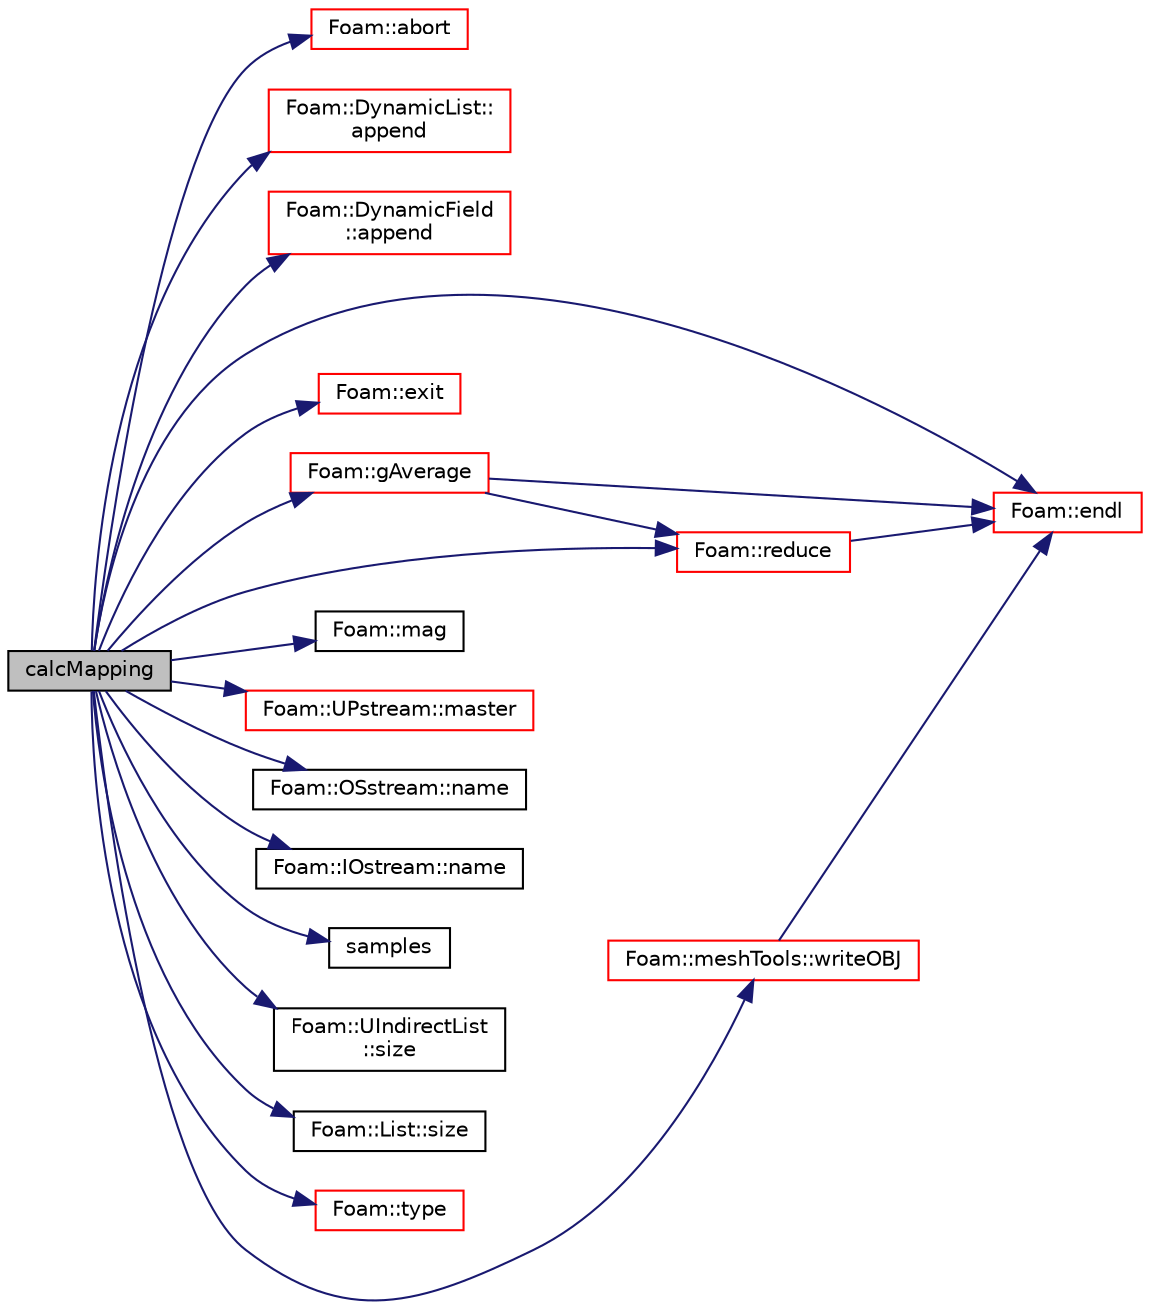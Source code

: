digraph "calcMapping"
{
  bgcolor="transparent";
  edge [fontname="Helvetica",fontsize="10",labelfontname="Helvetica",labelfontsize="10"];
  node [fontname="Helvetica",fontsize="10",shape=record];
  rankdir="LR";
  Node1 [label="calcMapping",height=0.2,width=0.4,color="black", fillcolor="grey75", style="filled", fontcolor="black"];
  Node1 -> Node2 [color="midnightblue",fontsize="10",style="solid",fontname="Helvetica"];
  Node2 [label="Foam::abort",height=0.2,width=0.4,color="red",URL="$a10974.html#a447107a607d03e417307c203fa5fb44b"];
  Node1 -> Node3 [color="midnightblue",fontsize="10",style="solid",fontname="Helvetica"];
  Node3 [label="Foam::DynamicList::\lappend",height=0.2,width=0.4,color="red",URL="$a00613.html#a7b67b42af715604376ad63a681dee6d8",tooltip="Append an element at the end of the list. "];
  Node1 -> Node4 [color="midnightblue",fontsize="10",style="solid",fontname="Helvetica"];
  Node4 [label="Foam::DynamicField\l::append",height=0.2,width=0.4,color="red",URL="$a00606.html#a13502d5ef5b1f4dd51744972bd50c759",tooltip="Append an element at the end of the list. "];
  Node1 -> Node5 [color="midnightblue",fontsize="10",style="solid",fontname="Helvetica"];
  Node5 [label="Foam::endl",height=0.2,width=0.4,color="red",URL="$a10974.html#a2db8fe02a0d3909e9351bb4275b23ce4",tooltip="Add newline and flush stream. "];
  Node1 -> Node6 [color="midnightblue",fontsize="10",style="solid",fontname="Helvetica"];
  Node6 [label="Foam::exit",height=0.2,width=0.4,color="red",URL="$a10974.html#a06ca7250d8e89caf05243ec094843642"];
  Node1 -> Node7 [color="midnightblue",fontsize="10",style="solid",fontname="Helvetica"];
  Node7 [label="Foam::gAverage",height=0.2,width=0.4,color="red",URL="$a10974.html#ab45e56189711a2e5cdd381a0e2b6cc5c"];
  Node7 -> Node5 [color="midnightblue",fontsize="10",style="solid",fontname="Helvetica"];
  Node7 -> Node8 [color="midnightblue",fontsize="10",style="solid",fontname="Helvetica"];
  Node8 [label="Foam::reduce",height=0.2,width=0.4,color="red",URL="$a10974.html#a7ffd6af4acc2eb9ba72ee296b5ecda23"];
  Node8 -> Node5 [color="midnightblue",fontsize="10",style="solid",fontname="Helvetica"];
  Node1 -> Node9 [color="midnightblue",fontsize="10",style="solid",fontname="Helvetica"];
  Node9 [label="Foam::mag",height=0.2,width=0.4,color="black",URL="$a10974.html#a929da2a3fdcf3dacbbe0487d3a330dae"];
  Node1 -> Node10 [color="midnightblue",fontsize="10",style="solid",fontname="Helvetica"];
  Node10 [label="Foam::UPstream::master",height=0.2,width=0.4,color="red",URL="$a02862.html#a36af549940a0aae3733774649594489f",tooltip="Am I the master process. "];
  Node1 -> Node11 [color="midnightblue",fontsize="10",style="solid",fontname="Helvetica"];
  Node11 [label="Foam::OSstream::name",height=0.2,width=0.4,color="black",URL="$a01773.html#ab27acd1d200f0d245337451aa2f31517",tooltip="Return the name of the stream. "];
  Node1 -> Node12 [color="midnightblue",fontsize="10",style="solid",fontname="Helvetica"];
  Node12 [label="Foam::IOstream::name",height=0.2,width=0.4,color="black",URL="$a01203.html#ab27acd1d200f0d245337451aa2f31517",tooltip="Return the name of the stream. "];
  Node1 -> Node8 [color="midnightblue",fontsize="10",style="solid",fontname="Helvetica"];
  Node1 -> Node13 [color="midnightblue",fontsize="10",style="solid",fontname="Helvetica"];
  Node13 [label="samples",height=0.2,width=0.4,color="black",URL="$a04528.html#a14d38e99c2caf50fd9f0aa0d5ef88e3b"];
  Node1 -> Node14 [color="midnightblue",fontsize="10",style="solid",fontname="Helvetica"];
  Node14 [label="Foam::UIndirectList\l::size",height=0.2,width=0.4,color="black",URL="$a02829.html#a723361dc2020160f5492e8fe2d09fa44",tooltip="Return the number of elements in the list. "];
  Node1 -> Node15 [color="midnightblue",fontsize="10",style="solid",fontname="Helvetica"];
  Node15 [label="Foam::List::size",height=0.2,width=0.4,color="black",URL="$a01391.html#a8a5f6fa29bd4b500caf186f60245b384",tooltip="Override size to be inconsistent with allocated storage. "];
  Node1 -> Node16 [color="midnightblue",fontsize="10",style="solid",fontname="Helvetica"];
  Node16 [label="Foam::type",height=0.2,width=0.4,color="red",URL="$a10974.html#aec48583af672626378f501eb9fc32cd1",tooltip="Return the file type: DIRECTORY or FILE. "];
  Node1 -> Node17 [color="midnightblue",fontsize="10",style="solid",fontname="Helvetica"];
  Node17 [label="Foam::meshTools::writeOBJ",height=0.2,width=0.4,color="red",URL="$a11030.html#afd76c6ccc8ee4a5957f0232218167c17",tooltip="Write obj representation of point. "];
  Node17 -> Node5 [color="midnightblue",fontsize="10",style="solid",fontname="Helvetica"];
}
